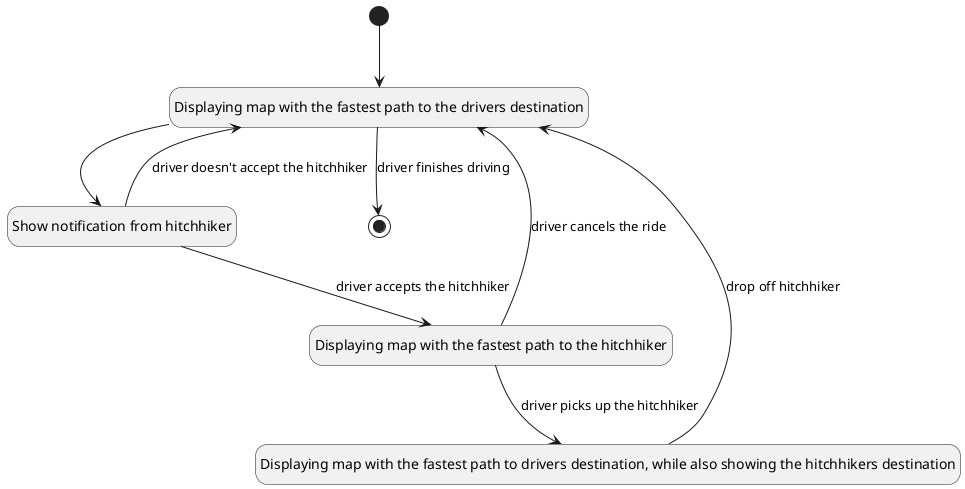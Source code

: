 @startuml uml-state-machine-uc-010
hide empty description
state "Displaying map with the fastest path to the drivers destination" as MapDriver
state "Displaying map with the fastest path to the hitchhiker" as MapHitchhiker
state "Displaying map with the fastest path to drivers destination, while also showing the hitchhikers destination" as MapH
state "Show notification from hitchhiker" as Notification

[*] --> MapDriver
MapDriver--> Notification
Notification --> MapHitchhiker: driver accepts the hitchhiker
MapHitchhiker --> MapDriver : driver cancels the ride
Notification --> MapDriver : driver doesn't accept the hitchhiker
MapHitchhiker --> MapH : driver picks up the hitchhiker
MapH --> MapDriver: drop off hitchhiker
MapDriver--> [*] : driver finishes driving
@enduml